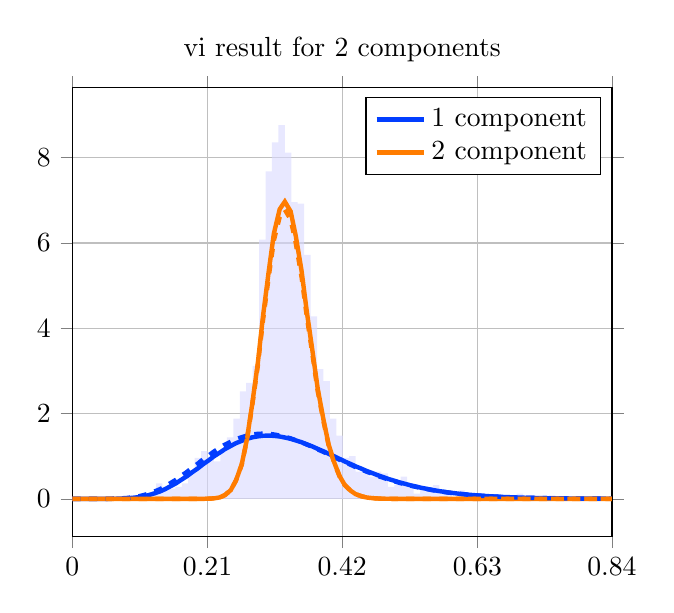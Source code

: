 \begin{tikzpicture}
\begin{axis}[title={vi result for 2 components}, yticklabel style={/pgf/number format/fixed,
            /pgf/number format/precision=3}, grid={major}, yminorgrids={true}, tick align={outside}, xtick={0.0,0.21,0.419,0.629,0.838}, xmin={0.0}, xmax={0.838}, scaled y ticks={false}]
    \addplot[ybar interval, fill={blue!15}, forget plot, opacity={0.6}, draw={none}, bar width={5.0e-6}]
        table[row sep={\\}]
        {
            \\
            0.08  0.04  \\
            0.09  0.04  \\
            0.1  0.04  \\
            0.11  0.12  \\
            0.12  0.12  \\
            0.13  0.36  \\
            0.14  0.28  \\
            0.15  0.24  \\
            0.16  0.28  \\
            0.17  0.36  \\
            0.18  0.6  \\
            0.19  0.96  \\
            0.2  1.12  \\
            0.21  0.92  \\
            0.22  0.88  \\
            0.23  1.12  \\
            0.24  1.44  \\
            0.25  1.88  \\
            0.26  2.52  \\
            0.27  2.72  \\
            0.28  3.12  \\
            0.29  6.08  \\
            0.3  7.68  \\
            0.31  8.36  \\
            0.32  8.76  \\
            0.33  8.12  \\
            0.34  6.96  \\
            0.35  6.92  \\
            0.36  5.72  \\
            0.37  4.28  \\
            0.38  3.04  \\
            0.39  2.76  \\
            0.4  1.88  \\
            0.41  1.48  \\
            0.42  0.96  \\
            0.43  1.0  \\
            0.44  0.64  \\
            0.45  0.6  \\
            0.46  0.52  \\
            0.47  0.64  \\
            0.48  0.6  \\
            0.49  0.28  \\
            0.5  0.32  \\
            0.51  0.52  \\
            0.52  0.32  \\
            0.53  0.12  \\
            0.54  0.28  \\
            0.55  0.24  \\
            0.56  0.32  \\
            0.57  0.16  \\
            0.58  0.12  \\
            0.59  0.04  \\
            0.6  0.2  \\
            0.61  0.04  \\
            0.62  0.12  \\
            0.63  0.12  \\
            0.64  0.08  \\
            0.65  0.0  \\
            0.66  0.08  \\
            0.67  0.0  \\
            0.68  0.0  \\
            0.69  0.12  \\
            0.7  0.04  \\
            0.71  0.08  \\
            0.72  0.04  \\
            0.73  0.0  \\
            0.74  0.08  \\
            0.75  0.0  \\
            0.76  0.0  \\
            0.77  0.04  \\
            0.78  0.04  \\
            0.79  0.0  \\
            0.8  0.0  \\
            0.81  0.0  \\
            0.82  0.0  \\
            0.83  0.04  \\
            0.84  0.0  \\
        }
        ;
    \addplot[style={{ultra thick}}, color={rgb,1:red,0.008;green,0.243;blue,1.0}]
        table[row sep={\\}]
        {
            \\
            0.0  0.0  \\
            0.008  3.515e-10  \\
            0.017  1.003e-7  \\
            0.025  2.483e-6  \\
            0.034  2.259e-5  \\
            0.042  0.0  \\
            0.051  0.0  \\
            0.059  0.001  \\
            0.068  0.003  \\
            0.076  0.007  \\
            0.085  0.013  \\
            0.093  0.023  \\
            0.102  0.039  \\
            0.11  0.06  \\
            0.119  0.089  \\
            0.127  0.126  \\
            0.136  0.172  \\
            0.144  0.227  \\
            0.152  0.292  \\
            0.161  0.364  \\
            0.169  0.445  \\
            0.178  0.531  \\
            0.186  0.622  \\
            0.195  0.716  \\
            0.203  0.811  \\
            0.212  0.906  \\
            0.22  0.998  \\
            0.229  1.085  \\
            0.237  1.166  \\
            0.246  1.24  \\
            0.254  1.305  \\
            0.263  1.36  \\
            0.271  1.406  \\
            0.279  1.441  \\
            0.288  1.465  \\
            0.296  1.479  \\
            0.305  1.483  \\
            0.313  1.477  \\
            0.322  1.462  \\
            0.33  1.438  \\
            0.339  1.408  \\
            0.347  1.37  \\
            0.356  1.327  \\
            0.364  1.279  \\
            0.373  1.227  \\
            0.381  1.172  \\
            0.39  1.114  \\
            0.398  1.056  \\
            0.407  0.996  \\
            0.415  0.937  \\
            0.423  0.877  \\
            0.432  0.819  \\
            0.44  0.762  \\
            0.449  0.707  \\
            0.457  0.654  \\
            0.466  0.603  \\
            0.474  0.555  \\
            0.483  0.509  \\
            0.491  0.465  \\
            0.5  0.425  \\
            0.508  0.387  \\
            0.517  0.351  \\
            0.525  0.318  \\
            0.534  0.288  \\
            0.542  0.259  \\
            0.551  0.233  \\
            0.559  0.21  \\
            0.567  0.188  \\
            0.576  0.168  \\
            0.584  0.15  \\
            0.593  0.134  \\
            0.601  0.119  \\
            0.61  0.106  \\
            0.618  0.094  \\
            0.627  0.083  \\
            0.635  0.074  \\
            0.644  0.065  \\
            0.652  0.057  \\
            0.661  0.051  \\
            0.669  0.044  \\
            0.678  0.039  \\
            0.686  0.034  \\
            0.695  0.03  \\
            0.703  0.026  \\
            0.711  0.023  \\
            0.72  0.02  \\
            0.728  0.017  \\
            0.737  0.015  \\
            0.745  0.013  \\
            0.754  0.011  \\
            0.762  0.01  \\
            0.771  0.009  \\
            0.779  0.007  \\
            0.788  0.006  \\
            0.796  0.006  \\
            0.805  0.005  \\
            0.813  0.004  \\
            0.822  0.004  \\
            0.83  0.003  \\
            0.838  0.003  \\
        }
        ;
    \addlegendentry {1 component}
    \addplot[style={{ultra thick}}, color={rgb,1:red,1.0;green,0.486;blue,0.0}]
        table[row sep={\\}]
        {
            \\
            0.0  0.0  \\
            0.008  1.486e-104  \\
            0.017  1.475e-78  \\
            0.025  9.139e-64  \\
            0.034  1.463e-53  \\
            0.042  7.178e-46  \\
            0.051  9.052e-40  \\
            0.059  9.125e-35  \\
            0.068  1.447e-30  \\
            0.076  5.592e-27  \\
            0.085  7.091e-24  \\
            0.093  3.651e-21  \\
            0.102  8.93e-19  \\
            0.11  1.169e-16  \\
            0.119  8.99e-15  \\
            0.127  4.369e-13  \\
            0.136  1.424e-11  \\
            0.144  3.268e-10  \\
            0.152  5.495e-9  \\
            0.161  7.003e-8  \\
            0.169  6.959e-7  \\
            0.178  5.525e-6  \\
            0.186  3.578e-5  \\
            0.195  0.0  \\
            0.203  0.001  \\
            0.212  0.003  \\
            0.22  0.011  \\
            0.229  0.034  \\
            0.237  0.088  \\
            0.246  0.204  \\
            0.254  0.426  \\
            0.263  0.805  \\
            0.271  1.387  \\
            0.279  2.187  \\
            0.288  3.178  \\
            0.296  4.271  \\
            0.305  5.336  \\
            0.313  6.221  \\
            0.322  6.791  \\
            0.33  6.968  \\
            0.339  6.74  \\
            0.347  6.164  \\
            0.356  5.344  \\
            0.364  4.403  \\
            0.373  3.456  \\
            0.381  2.59  \\
            0.39  1.857  \\
            0.398  1.276  \\
            0.407  0.842  \\
            0.415  0.534  \\
            0.423  0.327  \\
            0.432  0.193  \\
            0.44  0.11  \\
            0.449  0.061  \\
            0.457  0.032  \\
            0.466  0.017  \\
            0.474  0.008  \\
            0.483  0.004  \\
            0.491  0.002  \\
            0.5  0.001  \\
            0.508  0.0  \\
            0.517  0.0  \\
            0.525  7.687e-5  \\
            0.534  3.224e-5  \\
            0.542  1.322e-5  \\
            0.551  5.303e-6  \\
            0.559  2.082e-6  \\
            0.567  8.012e-7  \\
            0.576  3.021e-7  \\
            0.584  1.117e-7  \\
            0.593  4.056e-8  \\
            0.601  1.445e-8  \\
            0.61  5.06e-9  \\
            0.618  1.741e-9  \\
            0.627  5.891e-10  \\
            0.635  1.961e-10  \\
            0.644  6.423e-11  \\
            0.652  2.072e-11  \\
            0.661  6.582e-12  \\
            0.669  2.06e-12  \\
            0.678  6.358e-13  \\
            0.686  1.934e-13  \\
            0.695  5.806e-14  \\
            0.703  1.72e-14  \\
            0.711  5.027e-15  \\
            0.72  1.451e-15  \\
            0.728  4.137e-16  \\
            0.737  1.165e-16  \\
            0.745  3.243e-17  \\
            0.754  8.923e-18  \\
            0.762  2.427e-18  \\
            0.771  6.53e-19  \\
            0.779  1.738e-19  \\
            0.788  4.577e-20  \\
            0.796  1.193e-20  \\
            0.805  3.077e-21  \\
            0.813  7.86e-22  \\
            0.822  1.988e-22  \\
            0.83  4.982e-23  \\
            0.838  1.237e-23  \\
        }
        ;
    \addlegendentry {2 component}
    \addplot[style={{ultra thick, dashed}}, color={rgb,1:red,0.008;green,0.243;blue,1.0}]
        table[row sep={\\}]
        {
            \\
            0.0  0.0  \\
            0.008  1.616e-9  \\
            0.017  3.292e-7  \\
            0.025  6.712e-6  \\
            0.034  5.334e-5  \\
            0.042  0.0  \\
            0.051  0.001  \\
            0.059  0.002  \\
            0.068  0.005  \\
            0.076  0.011  \\
            0.085  0.021  \\
            0.093  0.035  \\
            0.102  0.056  \\
            0.11  0.085  \\
            0.119  0.122  \\
            0.127  0.169  \\
            0.136  0.225  \\
            0.144  0.29  \\
            0.152  0.365  \\
            0.161  0.448  \\
            0.169  0.537  \\
            0.178  0.631  \\
            0.186  0.728  \\
            0.195  0.827  \\
            0.203  0.925  \\
            0.212  1.02  \\
            0.22  1.11  \\
            0.229  1.195  \\
            0.237  1.271  \\
            0.246  1.339  \\
            0.254  1.398  \\
            0.263  1.445  \\
            0.271  1.482  \\
            0.279  1.509  \\
            0.288  1.524  \\
            0.296  1.529  \\
            0.305  1.524  \\
            0.313  1.509  \\
            0.322  1.486  \\
            0.33  1.456  \\
            0.339  1.418  \\
            0.347  1.375  \\
            0.356  1.326  \\
            0.364  1.274  \\
            0.373  1.218  \\
            0.381  1.16  \\
            0.39  1.1  \\
            0.398  1.04  \\
            0.407  0.979  \\
            0.415  0.918  \\
            0.423  0.859  \\
            0.432  0.801  \\
            0.44  0.744  \\
            0.449  0.689  \\
            0.457  0.637  \\
            0.466  0.587  \\
            0.474  0.539  \\
            0.483  0.494  \\
            0.491  0.452  \\
            0.5  0.412  \\
            0.508  0.375  \\
            0.517  0.341  \\
            0.525  0.309  \\
            0.534  0.279  \\
            0.542  0.252  \\
            0.551  0.227  \\
            0.559  0.204  \\
            0.567  0.183  \\
            0.576  0.164  \\
            0.584  0.147  \\
            0.593  0.131  \\
            0.601  0.117  \\
            0.61  0.104  \\
            0.618  0.092  \\
            0.627  0.082  \\
            0.635  0.072  \\
            0.644  0.064  \\
            0.652  0.057  \\
            0.661  0.05  \\
            0.669  0.044  \\
            0.678  0.039  \\
            0.686  0.034  \\
            0.695  0.03  \\
            0.703  0.026  \\
            0.711  0.023  \\
            0.72  0.02  \\
            0.728  0.017  \\
            0.737  0.015  \\
            0.745  0.013  \\
            0.754  0.012  \\
            0.762  0.01  \\
            0.771  0.009  \\
            0.779  0.008  \\
            0.788  0.007  \\
            0.796  0.006  \\
            0.805  0.005  \\
            0.813  0.004  \\
            0.822  0.004  \\
            0.83  0.003  \\
            0.838  0.003  \\
        }
        ;
    \addplot[style={{ultra thick, dashed}}, color={rgb,1:red,1.0;green,0.486;blue,0.0}]
        table[row sep={\\}]
        {
            \\
            0.0  0.0  \\
            0.008  9.239e-104  \\
            0.017  5.81e-78  \\
            0.025  2.774e-63  \\
            0.034  3.712e-53  \\
            0.042  1.59e-45  \\
            0.051  1.801e-39  \\
            0.059  1.662e-34  \\
            0.068  2.447e-30  \\
            0.076  8.874e-27  \\
            0.085  1.065e-23  \\
            0.093  5.226e-21  \\
            0.102  1.225e-18  \\
            0.11  1.545e-16  \\
            0.119  1.149e-14  \\
            0.127  5.418e-13  \\
            0.136  1.719e-11  \\
            0.144  3.849e-10  \\
            0.152  6.332e-9  \\
            0.161  7.911e-8  \\
            0.169  7.721e-7  \\
            0.178  6.031e-6  \\
            0.186  3.849e-5  \\
            0.195  0.0  \\
            0.203  0.001  \\
            0.212  0.004  \\
            0.22  0.012  \\
            0.229  0.034  \\
            0.237  0.089  \\
            0.246  0.205  \\
            0.254  0.425  \\
            0.263  0.799  \\
            0.271  1.37  \\
            0.279  2.152  \\
            0.288  3.117  \\
            0.296  4.178  \\
            0.305  5.208  \\
            0.313  6.062  \\
            0.322  6.611  \\
            0.33  6.778  \\
            0.339  6.555  \\
            0.347  5.996  \\
            0.356  5.202  \\
            0.364  4.29  \\
            0.373  3.373  \\
            0.381  2.532  \\
            0.39  1.819  \\
            0.398  1.253  \\
            0.407  0.829  \\
            0.415  0.528  \\
            0.423  0.324  \\
            0.432  0.192  \\
            0.44  0.11  \\
            0.449  0.061  \\
            0.457  0.033  \\
            0.466  0.017  \\
            0.474  0.009  \\
            0.483  0.004  \\
            0.491  0.002  \\
            0.5  0.001  \\
            0.508  0.0  \\
            0.517  0.0  \\
            0.525  8.073e-5  \\
            0.534  3.407e-5  \\
            0.542  1.406e-5  \\
            0.551  5.676e-6  \\
            0.559  2.244e-6  \\
            0.567  8.692e-7  \\
            0.576  3.301e-7  \\
            0.584  1.23e-7  \\
            0.593  4.496e-8  \\
            0.601  1.614e-8  \\
            0.61  5.694e-9  \\
            0.618  1.974e-9  \\
            0.627  6.732e-10  \\
            0.635  2.259e-10  \\
            0.644  7.458e-11  \\
            0.652  2.425e-11  \\
            0.661  7.769e-12  \\
            0.669  2.453e-12  \\
            0.678  7.633e-13  \\
            0.686  2.343e-13  \\
            0.695  7.093e-14  \\
            0.703  2.119e-14  \\
            0.711  6.251e-15  \\
            0.72  1.821e-15  \\
            0.728  5.239e-16  \\
            0.737  1.489e-16  \\
            0.745  4.183e-17  \\
            0.754  1.162e-17  \\
            0.762  3.191e-18  \\
            0.771  8.666e-19  \\
            0.779  2.329e-19  \\
            0.788  6.192e-20  \\
            0.796  1.63e-20  \\
            0.805  4.246e-21  \\
            0.813  1.095e-21  \\
            0.822  2.799e-22  \\
            0.83  7.084e-23  \\
            0.838  1.777e-23  \\
        }
        ;
\end{axis}
\end{tikzpicture}
